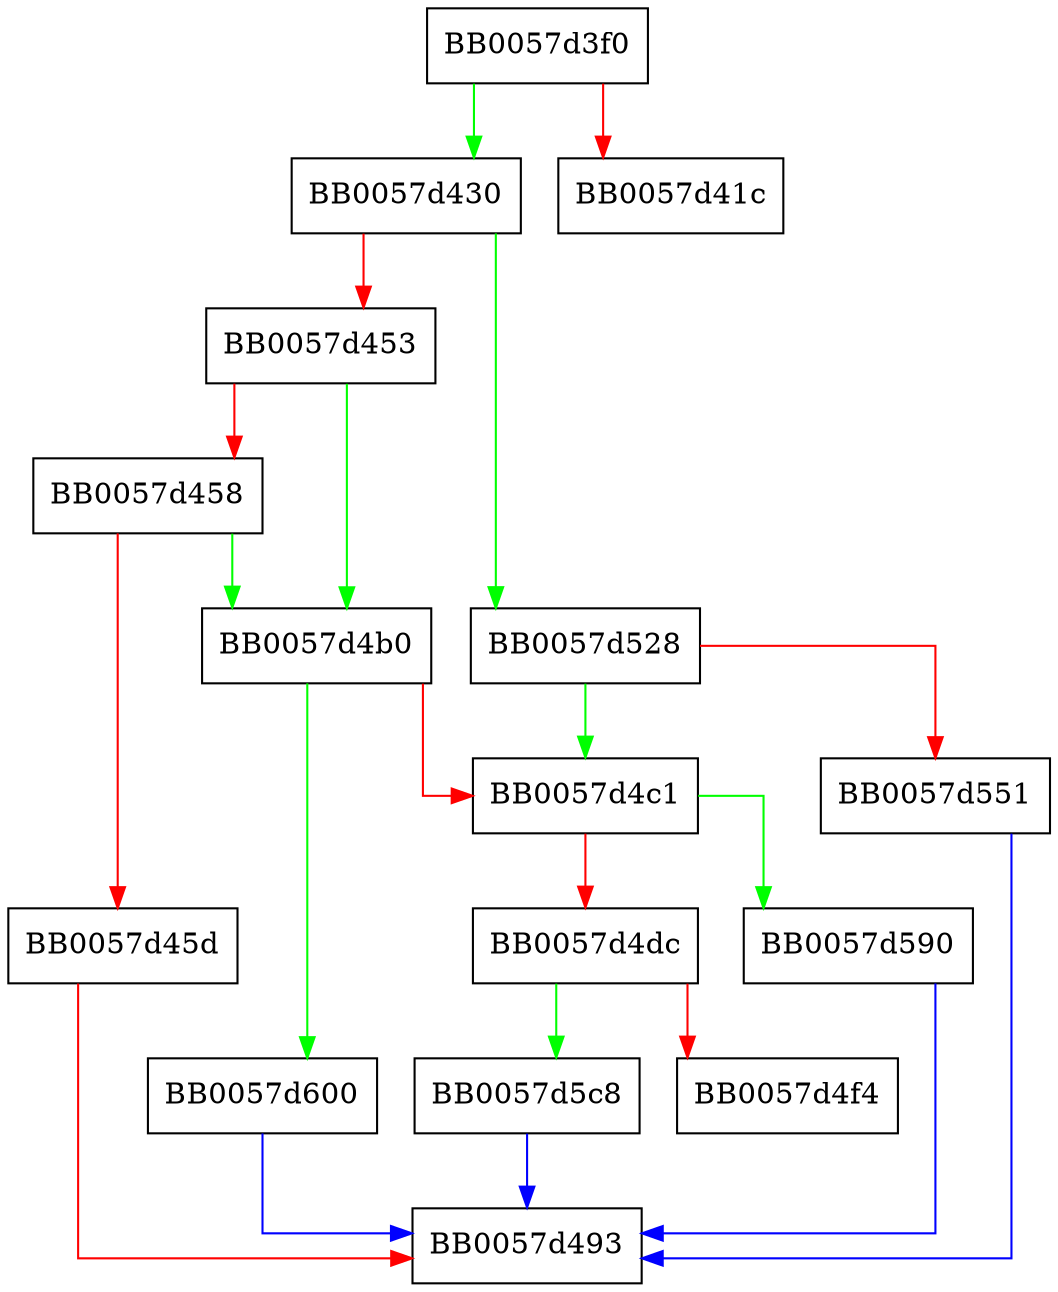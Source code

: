digraph dsa_pub_decode {
  node [shape="box"];
  graph [splines=ortho];
  BB0057d3f0 -> BB0057d430 [color="green"];
  BB0057d3f0 -> BB0057d41c [color="red"];
  BB0057d430 -> BB0057d528 [color="green"];
  BB0057d430 -> BB0057d453 [color="red"];
  BB0057d453 -> BB0057d4b0 [color="green"];
  BB0057d453 -> BB0057d458 [color="red"];
  BB0057d458 -> BB0057d4b0 [color="green"];
  BB0057d458 -> BB0057d45d [color="red"];
  BB0057d45d -> BB0057d493 [color="red"];
  BB0057d4b0 -> BB0057d600 [color="green"];
  BB0057d4b0 -> BB0057d4c1 [color="red"];
  BB0057d4c1 -> BB0057d590 [color="green"];
  BB0057d4c1 -> BB0057d4dc [color="red"];
  BB0057d4dc -> BB0057d5c8 [color="green"];
  BB0057d4dc -> BB0057d4f4 [color="red"];
  BB0057d528 -> BB0057d4c1 [color="green"];
  BB0057d528 -> BB0057d551 [color="red"];
  BB0057d551 -> BB0057d493 [color="blue"];
  BB0057d590 -> BB0057d493 [color="blue"];
  BB0057d5c8 -> BB0057d493 [color="blue"];
  BB0057d600 -> BB0057d493 [color="blue"];
}
